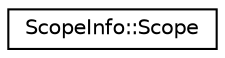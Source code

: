 digraph "Graphical Class Hierarchy"
{
  edge [fontname="Helvetica",fontsize="10",labelfontname="Helvetica",labelfontsize="10"];
  node [fontname="Helvetica",fontsize="10",shape=record];
  rankdir="LR";
  Node0 [label="ScopeInfo::Scope",height=0.2,width=0.4,color="black", fillcolor="white", style="filled",URL="$structaworx_1_1lib_1_1lox_1_1core_1_1ScopeInfo_1_1Scope.html"];
}

